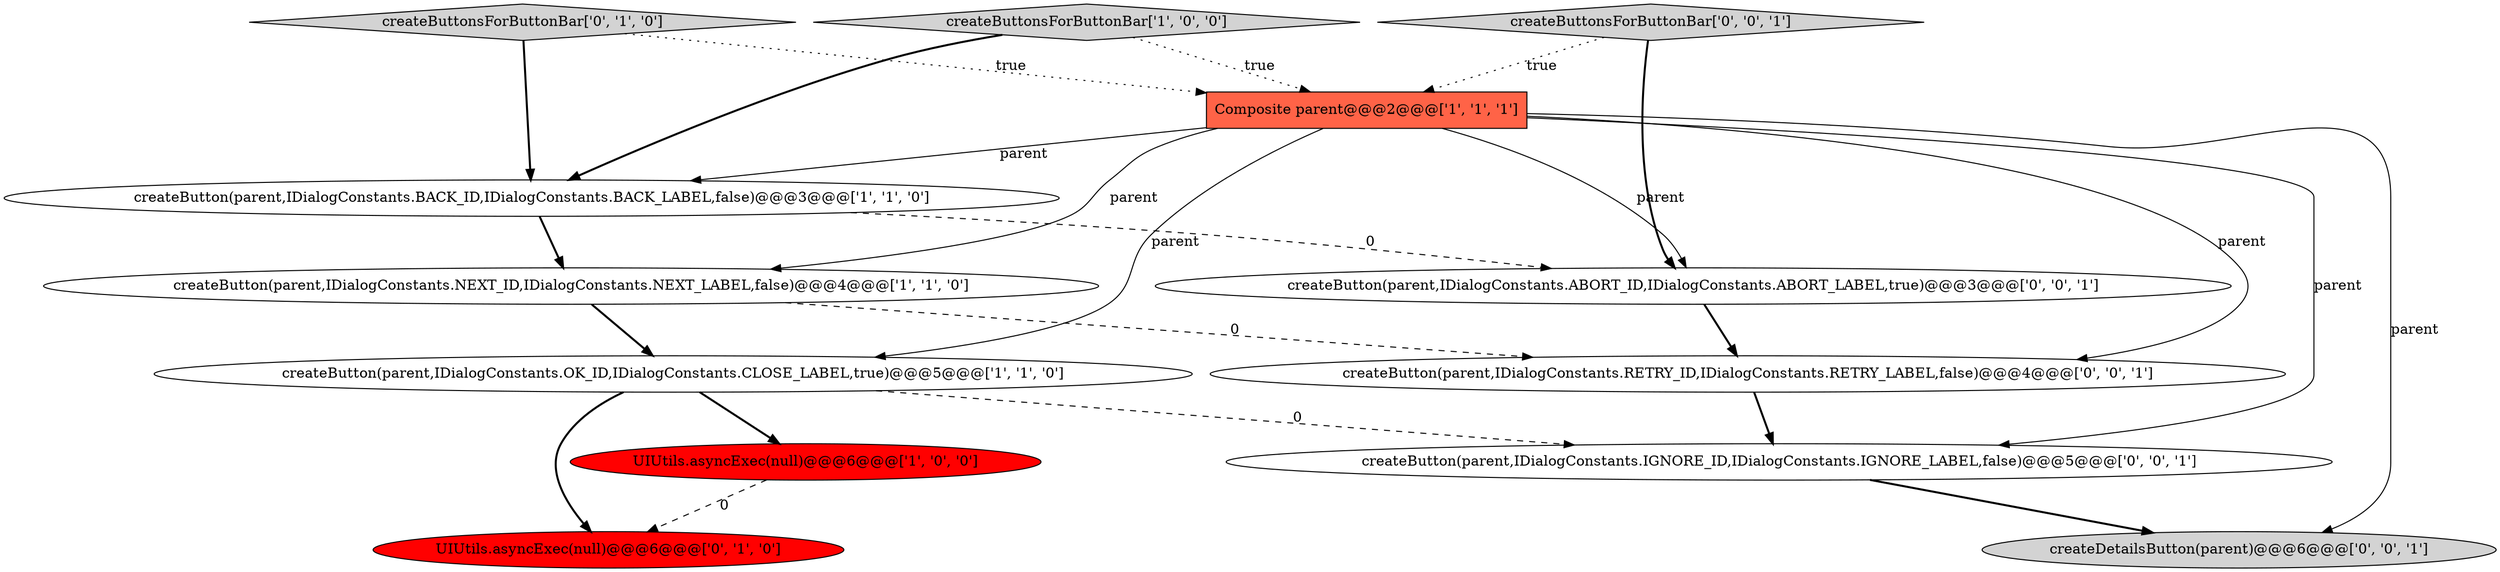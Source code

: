 digraph {
4 [style = filled, label = "createButton(parent,IDialogConstants.OK_ID,IDialogConstants.CLOSE_LABEL,true)@@@5@@@['1', '1', '0']", fillcolor = white, shape = ellipse image = "AAA0AAABBB1BBB"];
12 [style = filled, label = "createDetailsButton(parent)@@@6@@@['0', '0', '1']", fillcolor = lightgray, shape = ellipse image = "AAA0AAABBB3BBB"];
9 [style = filled, label = "createButton(parent,IDialogConstants.ABORT_ID,IDialogConstants.ABORT_LABEL,true)@@@3@@@['0', '0', '1']", fillcolor = white, shape = ellipse image = "AAA0AAABBB3BBB"];
5 [style = filled, label = "UIUtils.asyncExec(null)@@@6@@@['1', '0', '0']", fillcolor = red, shape = ellipse image = "AAA1AAABBB1BBB"];
7 [style = filled, label = "createButtonsForButtonBar['0', '1', '0']", fillcolor = lightgray, shape = diamond image = "AAA0AAABBB2BBB"];
11 [style = filled, label = "createButton(parent,IDialogConstants.RETRY_ID,IDialogConstants.RETRY_LABEL,false)@@@4@@@['0', '0', '1']", fillcolor = white, shape = ellipse image = "AAA0AAABBB3BBB"];
0 [style = filled, label = "createButtonsForButtonBar['1', '0', '0']", fillcolor = lightgray, shape = diamond image = "AAA0AAABBB1BBB"];
6 [style = filled, label = "UIUtils.asyncExec(null)@@@6@@@['0', '1', '0']", fillcolor = red, shape = ellipse image = "AAA1AAABBB2BBB"];
8 [style = filled, label = "createButtonsForButtonBar['0', '0', '1']", fillcolor = lightgray, shape = diamond image = "AAA0AAABBB3BBB"];
10 [style = filled, label = "createButton(parent,IDialogConstants.IGNORE_ID,IDialogConstants.IGNORE_LABEL,false)@@@5@@@['0', '0', '1']", fillcolor = white, shape = ellipse image = "AAA0AAABBB3BBB"];
2 [style = filled, label = "createButton(parent,IDialogConstants.BACK_ID,IDialogConstants.BACK_LABEL,false)@@@3@@@['1', '1', '0']", fillcolor = white, shape = ellipse image = "AAA0AAABBB1BBB"];
1 [style = filled, label = "createButton(parent,IDialogConstants.NEXT_ID,IDialogConstants.NEXT_LABEL,false)@@@4@@@['1', '1', '0']", fillcolor = white, shape = ellipse image = "AAA0AAABBB1BBB"];
3 [style = filled, label = "Composite parent@@@2@@@['1', '1', '1']", fillcolor = tomato, shape = box image = "AAA0AAABBB1BBB"];
1->4 [style = bold, label=""];
3->10 [style = solid, label="parent"];
9->11 [style = bold, label=""];
4->6 [style = bold, label=""];
2->1 [style = bold, label=""];
0->2 [style = bold, label=""];
3->11 [style = solid, label="parent"];
3->1 [style = solid, label="parent"];
8->3 [style = dotted, label="true"];
3->12 [style = solid, label="parent"];
5->6 [style = dashed, label="0"];
7->3 [style = dotted, label="true"];
11->10 [style = bold, label=""];
7->2 [style = bold, label=""];
10->12 [style = bold, label=""];
2->9 [style = dashed, label="0"];
1->11 [style = dashed, label="0"];
8->9 [style = bold, label=""];
3->2 [style = solid, label="parent"];
3->4 [style = solid, label="parent"];
0->3 [style = dotted, label="true"];
4->10 [style = dashed, label="0"];
4->5 [style = bold, label=""];
3->9 [style = solid, label="parent"];
}
